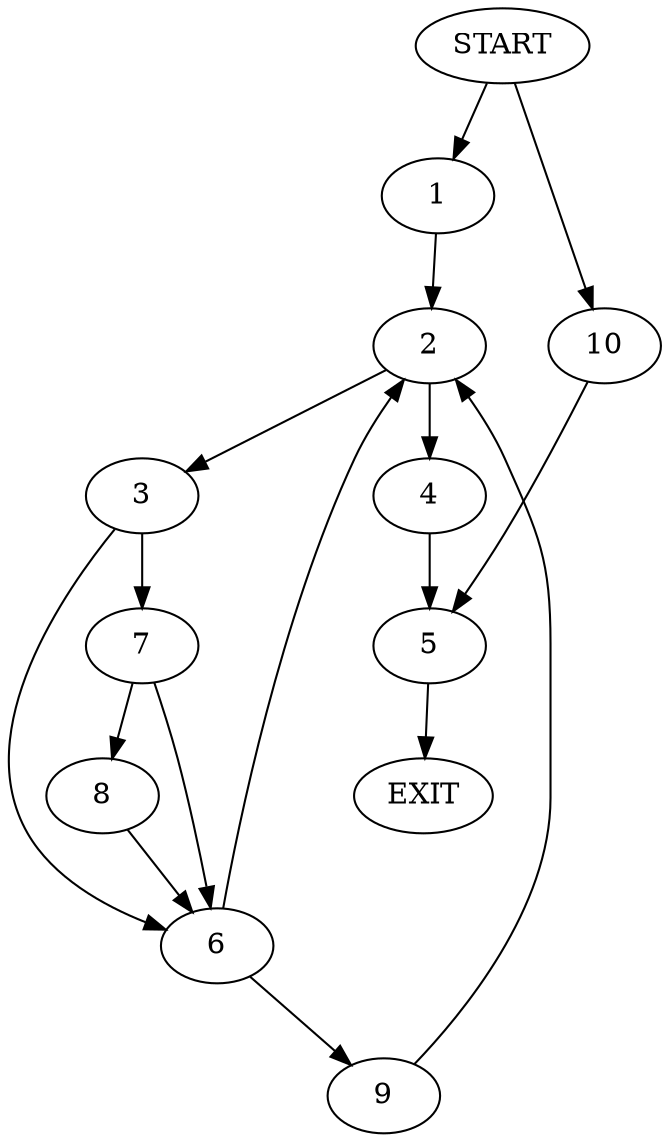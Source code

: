 digraph {
0 [label="START"]
11 [label="EXIT"]
0 -> 1
1 -> 2
2 -> 3
2 -> 4
4 -> 5
3 -> 6
3 -> 7
7 -> 6
7 -> 8
6 -> 2
6 -> 9
8 -> 6
9 -> 2
5 -> 11
0 -> 10
10 -> 5
}

